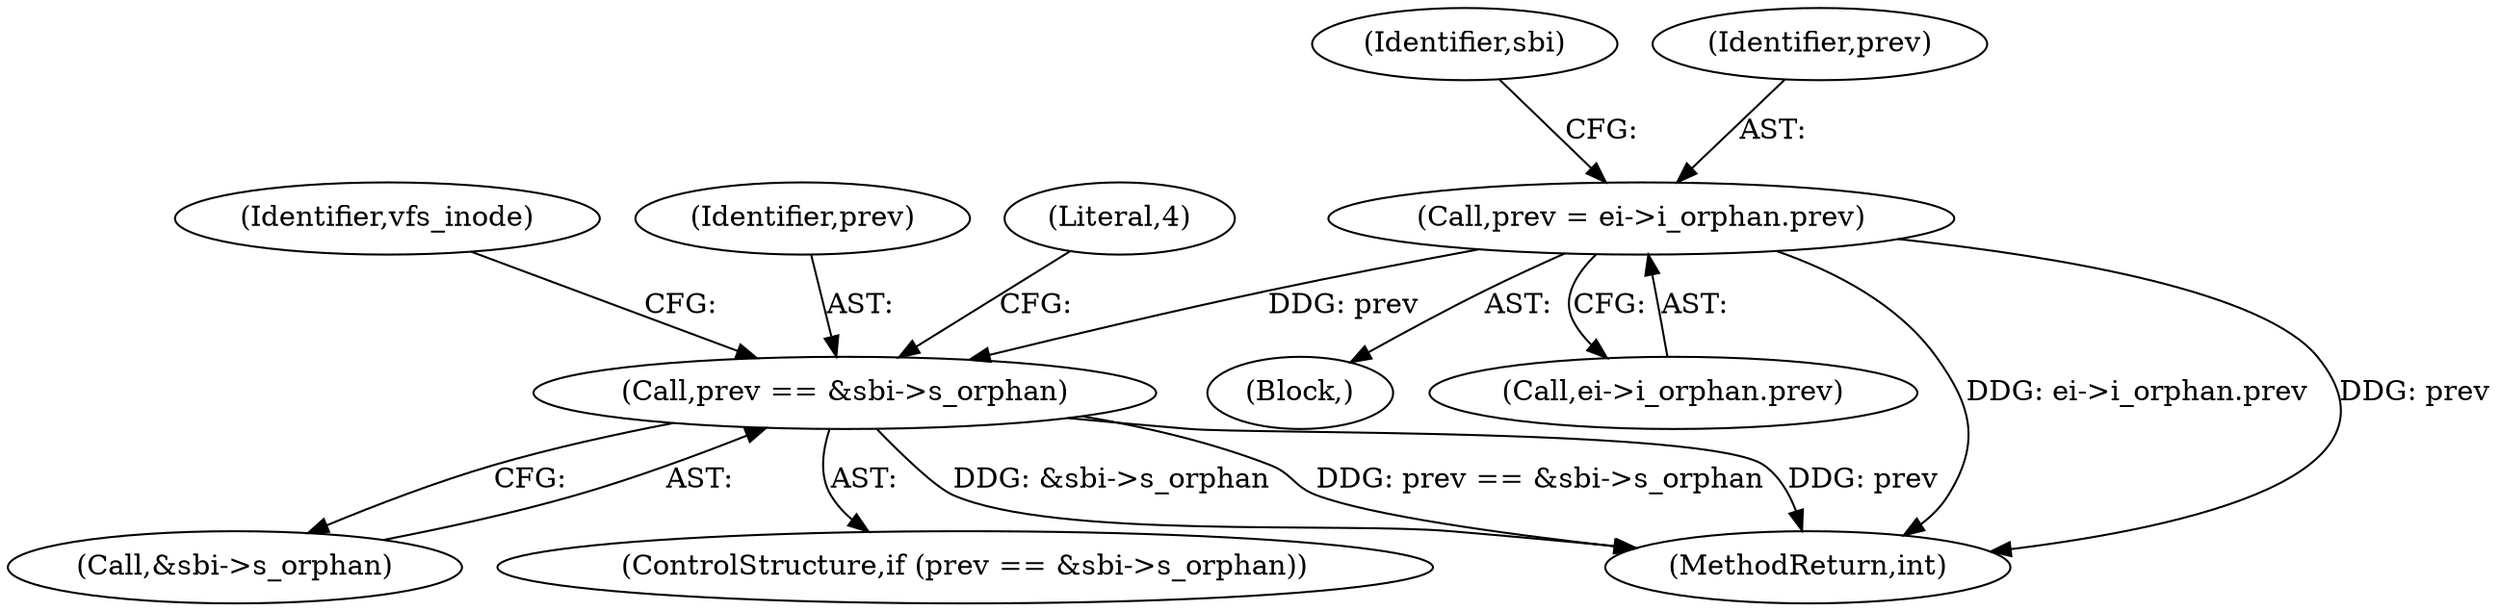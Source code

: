digraph "0_linux_0e9a9a1ad619e7e987815d20262d36a2f95717ca@pointer" {
"1000147" [label="(Call,prev = ei->i_orphan.prev)"];
"1000186" [label="(Call,prev == &sbi->s_orphan)"];
"1000230" [label="(Identifier,vfs_inode)"];
"1000155" [label="(Identifier,sbi)"];
"1000104" [label="(Block,)"];
"1000188" [label="(Call,&sbi->s_orphan)"];
"1000187" [label="(Identifier,prev)"];
"1000194" [label="(Literal,4)"];
"1000185" [label="(ControlStructure,if (prev == &sbi->s_orphan))"];
"1000186" [label="(Call,prev == &sbi->s_orphan)"];
"1000148" [label="(Identifier,prev)"];
"1000149" [label="(Call,ei->i_orphan.prev)"];
"1000147" [label="(Call,prev = ei->i_orphan.prev)"];
"1000296" [label="(MethodReturn,int)"];
"1000147" -> "1000104"  [label="AST: "];
"1000147" -> "1000149"  [label="CFG: "];
"1000148" -> "1000147"  [label="AST: "];
"1000149" -> "1000147"  [label="AST: "];
"1000155" -> "1000147"  [label="CFG: "];
"1000147" -> "1000296"  [label="DDG: ei->i_orphan.prev"];
"1000147" -> "1000296"  [label="DDG: prev"];
"1000147" -> "1000186"  [label="DDG: prev"];
"1000186" -> "1000185"  [label="AST: "];
"1000186" -> "1000188"  [label="CFG: "];
"1000187" -> "1000186"  [label="AST: "];
"1000188" -> "1000186"  [label="AST: "];
"1000194" -> "1000186"  [label="CFG: "];
"1000230" -> "1000186"  [label="CFG: "];
"1000186" -> "1000296"  [label="DDG: &sbi->s_orphan"];
"1000186" -> "1000296"  [label="DDG: prev == &sbi->s_orphan"];
"1000186" -> "1000296"  [label="DDG: prev"];
}
